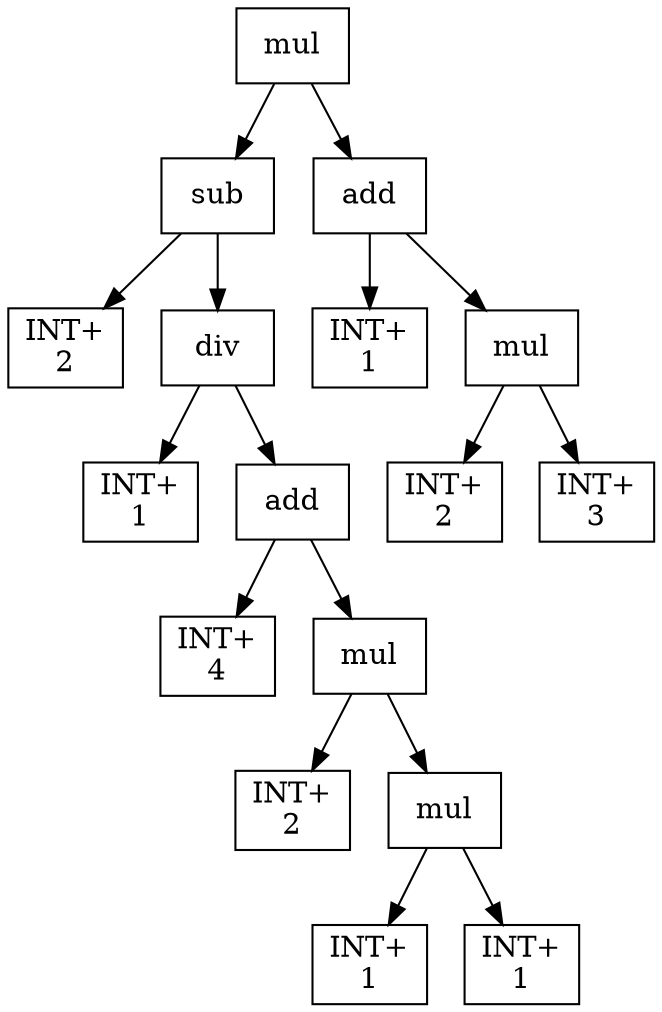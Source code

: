 digraph expr {
  node [shape=box];
  n1 [label="mul"];
  n2 [label="sub"];
  n3 [label="INT+\n2"];
  n4 [label="div"];
  n5 [label="INT+\n1"];
  n6 [label="add"];
  n7 [label="INT+\n4"];
  n8 [label="mul"];
  n9 [label="INT+\n2"];
  n10 [label="mul"];
  n11 [label="INT+\n1"];
  n12 [label="INT+\n1"];
  n10 -> n11;
  n10 -> n12;
  n8 -> n9;
  n8 -> n10;
  n6 -> n7;
  n6 -> n8;
  n4 -> n5;
  n4 -> n6;
  n2 -> n3;
  n2 -> n4;
  n13 [label="add"];
  n14 [label="INT+\n1"];
  n15 [label="mul"];
  n16 [label="INT+\n2"];
  n17 [label="INT+\n3"];
  n15 -> n16;
  n15 -> n17;
  n13 -> n14;
  n13 -> n15;
  n1 -> n2;
  n1 -> n13;
}